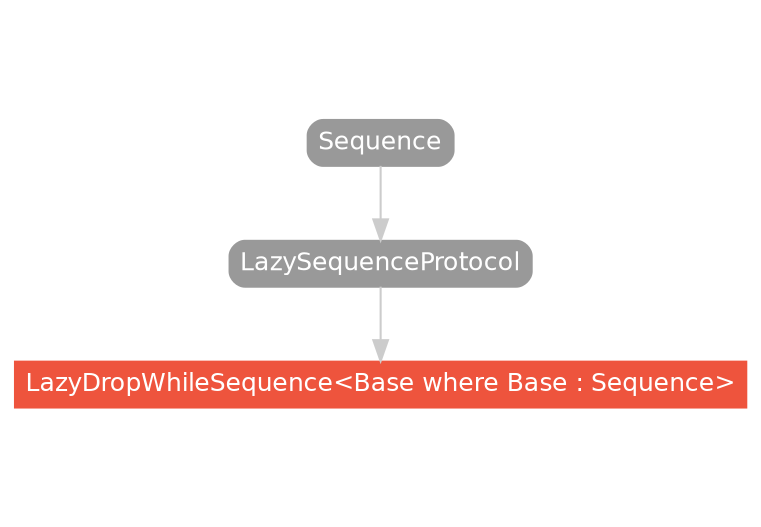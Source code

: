 strict digraph "LazyDropWhileSequence<Base where Base : Sequence> - Type Hierarchy - SwiftDoc.org" {
    pad="0.1,0.8"
    node [shape=box, style="filled,rounded", color="#999999", fillcolor="#999999", fontcolor=white, fontname=Helvetica, fontnames="Helvetica,sansserif", fontsize=12, margin="0.07,0.05", height="0.3"]
    edge [color="#cccccc"]
    "LazyDropWhileSequence<Base where Base : Sequence>" [URL="/type/LazyDropWhileSequence/", style="filled", fillcolor="#ee543d", color="#ee543d"]
    "LazySequenceProtocol" [URL="/protocol/LazySequenceProtocol/hierarchy/"]
    "Sequence" [URL="/protocol/Sequence/hierarchy/"]    "LazySequenceProtocol" -> "LazyDropWhileSequence<Base where Base : Sequence>"
    "Sequence" -> "LazySequenceProtocol"
    subgraph Types {
        rank = max; "LazyDropWhileSequence<Base where Base : Sequence>";
    }
}